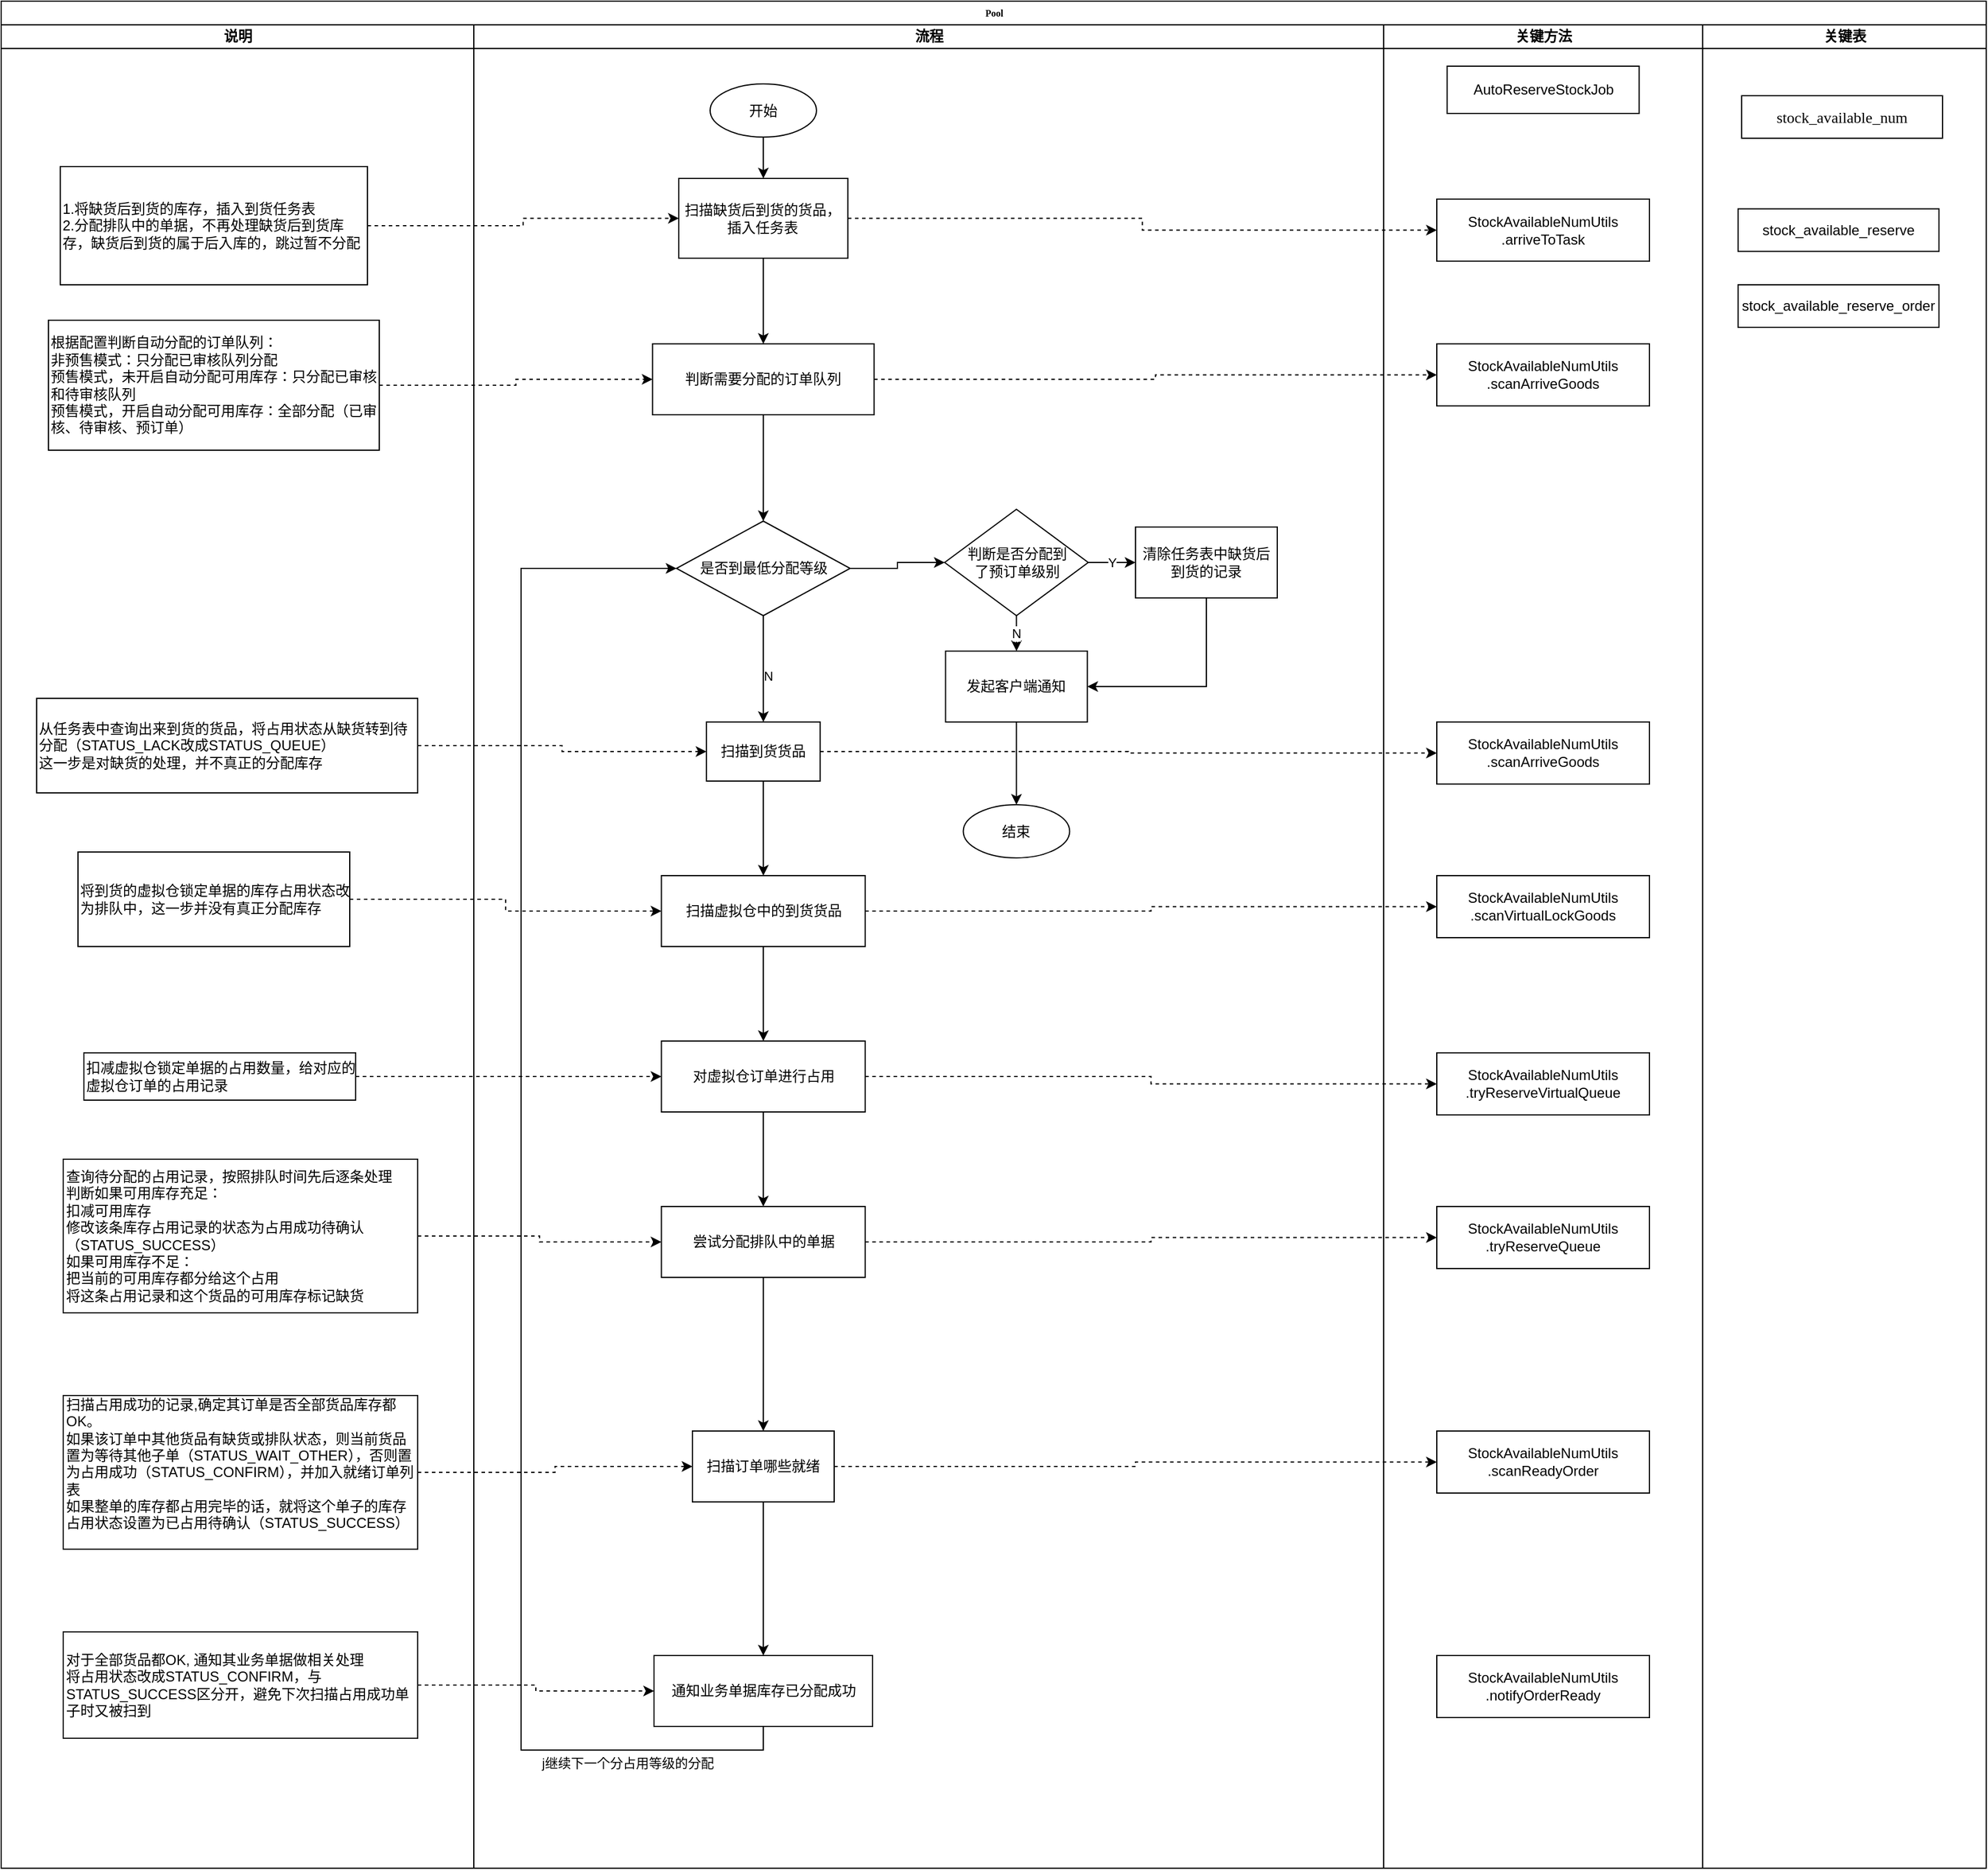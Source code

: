 <mxfile version="14.4.3" type="device"><diagram name="Page-1" id="74e2e168-ea6b-b213-b513-2b3c1d86103e"><mxGraphModel dx="3944" dy="1644" grid="1" gridSize="10" guides="1" tooltips="1" connect="1" arrows="1" fold="1" page="1" pageScale="1" pageWidth="1100" pageHeight="850" background="#ffffff" math="0" shadow="0"><root><mxCell id="0"/><mxCell id="1" parent="0"/><mxCell id="77e6c97f196da883-1" value="Pool" style="swimlane;html=1;childLayout=stackLayout;startSize=20;rounded=0;shadow=0;labelBackgroundColor=none;strokeWidth=1;fontFamily=Verdana;fontSize=8;align=center;" parent="1" vertex="1"><mxGeometry x="-70" y="50" width="1680" height="1580" as="geometry"/></mxCell><mxCell id="77e6c97f196da883-40" style="edgeStyle=orthogonalEdgeStyle;rounded=1;html=1;labelBackgroundColor=none;startArrow=none;startFill=0;startSize=5;endArrow=classicThin;endFill=1;endSize=5;jettySize=auto;orthogonalLoop=1;strokeWidth=1;fontFamily=Verdana;fontSize=8" parent="77e6c97f196da883-1" target="77e6c97f196da883-24" edge="1"><mxGeometry relative="1" as="geometry"><mxPoint x="770" y="690" as="sourcePoint"/></mxGeometry></mxCell><mxCell id="77e6c97f196da883-2" value="说明" style="swimlane;html=1;startSize=20;" parent="77e6c97f196da883-1" vertex="1"><mxGeometry y="20" width="400" height="1560" as="geometry"/></mxCell><mxCell id="TruuoOvA6_k1v4yn9Gjw-19" value="根据配置判断自动分配的订单队列：&lt;br&gt;&lt;div&gt;非预售模式：只分配已审核队列分配&lt;/div&gt;&lt;div&gt;预售模式，未开启自动分配可用库存：只分配已审核和待审核队列&lt;/div&gt;&lt;div&gt;预售模式，开启自动分配可用库存：全部分配（已审核、待审核、预订单）&lt;/div&gt;" style="whiteSpace=wrap;html=1;align=left;" vertex="1" parent="77e6c97f196da883-2"><mxGeometry x="40" y="250" width="280" height="110" as="geometry"/></mxCell><mxCell id="TruuoOvA6_k1v4yn9Gjw-20" value="&lt;div&gt;1.将缺货后到货的库存，插入到货任务表&lt;/div&gt;&lt;div&gt;2.分配排队中的单据，不再处理缺货后到货库存，缺货后到货的属于后入库的，跳过暂不分配&lt;/div&gt;" style="rounded=0;whiteSpace=wrap;html=1;align=left;" vertex="1" parent="77e6c97f196da883-2"><mxGeometry x="50" y="120" width="260" height="100" as="geometry"/></mxCell><mxCell id="TruuoOvA6_k1v4yn9Gjw-21" value="&lt;div&gt;从任务表中查询出来到货的货品，将占用状态从缺货转到待分配（STATUS_LACK改成STATUS_QUEUE）&lt;/div&gt;&lt;div&gt;这一步是对缺货的处理，并不真正的分配库存&lt;/div&gt;" style="whiteSpace=wrap;html=1;align=left;" vertex="1" parent="77e6c97f196da883-2"><mxGeometry x="30" y="570" width="322.5" height="80" as="geometry"/></mxCell><mxCell id="TruuoOvA6_k1v4yn9Gjw-22" value="&lt;div&gt;将到货的虚拟仓锁定单据的库存占用状态改为排队中，这一步并没有真正分配库存&lt;/div&gt;" style="whiteSpace=wrap;html=1;align=left;" vertex="1" parent="77e6c97f196da883-2"><mxGeometry x="65" y="700" width="230" height="80" as="geometry"/></mxCell><mxCell id="TruuoOvA6_k1v4yn9Gjw-32" value="&lt;div&gt;扣减虚拟仓锁定单据的占用数量，给对应的虚拟仓订单的占用记录&lt;/div&gt;" style="whiteSpace=wrap;html=1;align=left;" vertex="1" parent="77e6c97f196da883-2"><mxGeometry x="70" y="870" width="230" height="40" as="geometry"/></mxCell><mxCell id="TruuoOvA6_k1v4yn9Gjw-37" value="&lt;div&gt;查询待分配的占用记录，按照排队时间先后逐条处理&lt;/div&gt;&lt;div&gt;判断如果可用库存充足：&lt;/div&gt;&lt;div&gt;扣减可用库存&lt;/div&gt;&lt;div&gt;修改该条库存占用记录的状态为占用成功待确认（STATUS_SUCCESS）&lt;/div&gt;&lt;div&gt;如果可用库存不足：&lt;/div&gt;&lt;div&gt;把当前的可用库存都分给这个占用&lt;/div&gt;&lt;div&gt;将这条占用记录和这个货品的可用库存标记缺货&lt;/div&gt;" style="whiteSpace=wrap;html=1;align=left;" vertex="1" parent="77e6c97f196da883-2"><mxGeometry x="52.5" y="960" width="300" height="130" as="geometry"/></mxCell><mxCell id="TruuoOvA6_k1v4yn9Gjw-39" value="&lt;div&gt;扫描占用成功的记录,确定其订单是否全部货品库存都OK。&lt;/div&gt;&lt;div&gt;如果该订单中其他货品有缺货或排队状态，则当前货品置为等待其他子单（STATUS_WAIT_OTHER），否则置为占用成功（STATUS_CONFIRM），并加入就绪订单列表&lt;/div&gt;&lt;div&gt;如果整单的库存都占用完毕的话，就将这个单子的库存占用状态设置为已占用待确认（STATUS_SUCCESS）&lt;/div&gt;&lt;div&gt;&lt;br&gt;&lt;/div&gt;" style="whiteSpace=wrap;html=1;align=left;" vertex="1" parent="77e6c97f196da883-2"><mxGeometry x="52.5" y="1160" width="300" height="130" as="geometry"/></mxCell><mxCell id="TruuoOvA6_k1v4yn9Gjw-54" value="&lt;div&gt;&lt;div&gt;对于全部货品都OK, 通知其业务单据做相关处理&lt;/div&gt;&lt;div&gt;将占用状态改成STATUS_CONFIRM，与STATUS_SUCCESS区分开，避免下次扫描占用成功单子时又被扫到&lt;/div&gt;&lt;/div&gt;" style="whiteSpace=wrap;html=1;align=left;" vertex="1" parent="77e6c97f196da883-2"><mxGeometry x="52.5" y="1360" width="300" height="90" as="geometry"/></mxCell><mxCell id="77e6c97f196da883-3" value="流程" style="swimlane;html=1;startSize=20;align=center;" parent="77e6c97f196da883-1" vertex="1"><mxGeometry x="400" y="20" width="770" height="1560" as="geometry"/></mxCell><mxCell id="TruuoOvA6_k1v4yn9Gjw-1" value="开始" style="ellipse;whiteSpace=wrap;html=1;" vertex="1" parent="77e6c97f196da883-3"><mxGeometry x="200" y="50" width="90" height="45" as="geometry"/></mxCell><mxCell id="TruuoOvA6_k1v4yn9Gjw-3" value="扫描缺货后到货的货品，插入任务表" style="whiteSpace=wrap;html=1;align=center;" vertex="1" parent="77e6c97f196da883-3"><mxGeometry x="173.45" y="130" width="143.13" height="67.5" as="geometry"/></mxCell><mxCell id="TruuoOvA6_k1v4yn9Gjw-4" value="" style="edgeStyle=orthogonalEdgeStyle;rounded=0;orthogonalLoop=1;jettySize=auto;html=1;" edge="1" parent="77e6c97f196da883-3" source="TruuoOvA6_k1v4yn9Gjw-1" target="TruuoOvA6_k1v4yn9Gjw-3"><mxGeometry relative="1" as="geometry"/></mxCell><mxCell id="TruuoOvA6_k1v4yn9Gjw-9" value="判断需要分配的订单队列" style="whiteSpace=wrap;html=1;align=center;" vertex="1" parent="77e6c97f196da883-3"><mxGeometry x="151.26" y="270" width="187.5" height="60" as="geometry"/></mxCell><mxCell id="TruuoOvA6_k1v4yn9Gjw-10" value="" style="edgeStyle=orthogonalEdgeStyle;rounded=0;orthogonalLoop=1;jettySize=auto;html=1;" edge="1" parent="77e6c97f196da883-3" source="TruuoOvA6_k1v4yn9Gjw-3" target="TruuoOvA6_k1v4yn9Gjw-9"><mxGeometry relative="1" as="geometry"/></mxCell><mxCell id="TruuoOvA6_k1v4yn9Gjw-17" style="edgeStyle=orthogonalEdgeStyle;rounded=0;orthogonalLoop=1;jettySize=auto;html=1;exitX=0.5;exitY=1;exitDx=0;exitDy=0;" edge="1" parent="77e6c97f196da883-3" source="TruuoOvA6_k1v4yn9Gjw-12" target="TruuoOvA6_k1v4yn9Gjw-15"><mxGeometry relative="1" as="geometry"/></mxCell><mxCell id="TruuoOvA6_k1v4yn9Gjw-12" value="扫描到货货品" style="whiteSpace=wrap;html=1;align=center;" vertex="1" parent="77e6c97f196da883-3"><mxGeometry x="196.87" y="590" width="96.25" height="50" as="geometry"/></mxCell><mxCell id="TruuoOvA6_k1v4yn9Gjw-13" value="" style="edgeStyle=orthogonalEdgeStyle;rounded=0;orthogonalLoop=1;jettySize=auto;html=1;" edge="1" parent="77e6c97f196da883-3" source="TruuoOvA6_k1v4yn9Gjw-60" target="TruuoOvA6_k1v4yn9Gjw-12"><mxGeometry relative="1" as="geometry"/></mxCell><mxCell id="TruuoOvA6_k1v4yn9Gjw-62" value="N" style="edgeLabel;html=1;align=center;verticalAlign=middle;resizable=0;points=[];" vertex="1" connectable="0" parent="TruuoOvA6_k1v4yn9Gjw-13"><mxGeometry x="0.134" y="4" relative="1" as="geometry"><mxPoint as="offset"/></mxGeometry></mxCell><mxCell id="TruuoOvA6_k1v4yn9Gjw-26" style="edgeStyle=orthogonalEdgeStyle;rounded=0;orthogonalLoop=1;jettySize=auto;html=1;exitX=0.5;exitY=1;exitDx=0;exitDy=0;" edge="1" parent="77e6c97f196da883-3" source="TruuoOvA6_k1v4yn9Gjw-15" target="TruuoOvA6_k1v4yn9Gjw-25"><mxGeometry relative="1" as="geometry"/></mxCell><mxCell id="TruuoOvA6_k1v4yn9Gjw-15" value="扫描虚拟仓中的到货货品" style="whiteSpace=wrap;html=1;align=center;" vertex="1" parent="77e6c97f196da883-3"><mxGeometry x="158.75" y="720" width="172.5" height="60" as="geometry"/></mxCell><mxCell id="TruuoOvA6_k1v4yn9Gjw-36" style="edgeStyle=orthogonalEdgeStyle;rounded=0;orthogonalLoop=1;jettySize=auto;html=1;exitX=0.5;exitY=1;exitDx=0;exitDy=0;entryX=0.5;entryY=0;entryDx=0;entryDy=0;" edge="1" parent="77e6c97f196da883-3" source="TruuoOvA6_k1v4yn9Gjw-25" target="TruuoOvA6_k1v4yn9Gjw-34"><mxGeometry relative="1" as="geometry"/></mxCell><mxCell id="TruuoOvA6_k1v4yn9Gjw-25" value="对虚拟仓订单进行占用" style="whiteSpace=wrap;html=1;align=center;" vertex="1" parent="77e6c97f196da883-3"><mxGeometry x="158.75" y="860" width="172.5" height="60" as="geometry"/></mxCell><mxCell id="TruuoOvA6_k1v4yn9Gjw-34" value="&lt;div&gt;尝试分配排队中的单据&lt;/div&gt;" style="whiteSpace=wrap;html=1;align=center;" vertex="1" parent="77e6c97f196da883-3"><mxGeometry x="158.75" y="1000" width="172.5" height="60" as="geometry"/></mxCell><mxCell id="TruuoOvA6_k1v4yn9Gjw-40" value="扫描订单哪些就绪" style="whiteSpace=wrap;html=1;" vertex="1" parent="77e6c97f196da883-3"><mxGeometry x="185" y="1190" width="120" height="60" as="geometry"/></mxCell><mxCell id="TruuoOvA6_k1v4yn9Gjw-41" value="" style="edgeStyle=orthogonalEdgeStyle;rounded=0;orthogonalLoop=1;jettySize=auto;html=1;" edge="1" parent="77e6c97f196da883-3" source="TruuoOvA6_k1v4yn9Gjw-34" target="TruuoOvA6_k1v4yn9Gjw-40"><mxGeometry relative="1" as="geometry"/></mxCell><mxCell id="TruuoOvA6_k1v4yn9Gjw-57" style="edgeStyle=orthogonalEdgeStyle;rounded=0;orthogonalLoop=1;jettySize=auto;html=1;exitX=0.5;exitY=1;exitDx=0;exitDy=0;entryX=0;entryY=0.5;entryDx=0;entryDy=0;" edge="1" parent="77e6c97f196da883-3" source="TruuoOvA6_k1v4yn9Gjw-42" target="TruuoOvA6_k1v4yn9Gjw-60"><mxGeometry relative="1" as="geometry"><Array as="points"><mxPoint x="245" y="1460"/><mxPoint x="40" y="1460"/><mxPoint x="40" y="460"/></Array></mxGeometry></mxCell><mxCell id="TruuoOvA6_k1v4yn9Gjw-59" value="j继续下一个分占用等级的分配" style="edgeLabel;html=1;align=center;verticalAlign=middle;resizable=0;points=[];" vertex="1" connectable="0" parent="TruuoOvA6_k1v4yn9Gjw-57"><mxGeometry x="0.263" y="2" relative="1" as="geometry"><mxPoint x="92" y="642" as="offset"/></mxGeometry></mxCell><mxCell id="TruuoOvA6_k1v4yn9Gjw-42" value="&lt;div&gt;通知业务单据库存已分配成功&lt;/div&gt;" style="whiteSpace=wrap;html=1;" vertex="1" parent="77e6c97f196da883-3"><mxGeometry x="152.5" y="1380" width="185" height="60" as="geometry"/></mxCell><mxCell id="TruuoOvA6_k1v4yn9Gjw-43" value="" style="edgeStyle=orthogonalEdgeStyle;rounded=0;orthogonalLoop=1;jettySize=auto;html=1;" edge="1" parent="77e6c97f196da883-3" source="TruuoOvA6_k1v4yn9Gjw-40" target="TruuoOvA6_k1v4yn9Gjw-42"><mxGeometry relative="1" as="geometry"/></mxCell><mxCell id="TruuoOvA6_k1v4yn9Gjw-60" value="是否到最低分配等级" style="rhombus;whiteSpace=wrap;html=1;align=center;" vertex="1" parent="77e6c97f196da883-3"><mxGeometry x="171.5" y="420" width="147" height="80" as="geometry"/></mxCell><mxCell id="TruuoOvA6_k1v4yn9Gjw-61" value="" style="edgeStyle=orthogonalEdgeStyle;rounded=0;orthogonalLoop=1;jettySize=auto;html=1;" edge="1" parent="77e6c97f196da883-3" source="TruuoOvA6_k1v4yn9Gjw-9" target="TruuoOvA6_k1v4yn9Gjw-60"><mxGeometry relative="1" as="geometry"><mxPoint x="575.01" y="400" as="sourcePoint"/><mxPoint x="575.01" y="660" as="targetPoint"/></mxGeometry></mxCell><mxCell id="TruuoOvA6_k1v4yn9Gjw-71" style="edgeStyle=orthogonalEdgeStyle;rounded=0;orthogonalLoop=1;jettySize=auto;html=1;exitX=0.5;exitY=1;exitDx=0;exitDy=0;entryX=0.5;entryY=0;entryDx=0;entryDy=0;" edge="1" parent="77e6c97f196da883-3" source="TruuoOvA6_k1v4yn9Gjw-65" target="TruuoOvA6_k1v4yn9Gjw-70"><mxGeometry relative="1" as="geometry"/></mxCell><mxCell id="TruuoOvA6_k1v4yn9Gjw-65" value="发起客户端通知" style="whiteSpace=wrap;html=1;" vertex="1" parent="77e6c97f196da883-3"><mxGeometry x="399.25" y="530" width="120" height="60" as="geometry"/></mxCell><mxCell id="TruuoOvA6_k1v4yn9Gjw-69" style="edgeStyle=orthogonalEdgeStyle;rounded=0;orthogonalLoop=1;jettySize=auto;html=1;exitX=0.5;exitY=1;exitDx=0;exitDy=0;entryX=1;entryY=0.5;entryDx=0;entryDy=0;" edge="1" parent="77e6c97f196da883-3" source="TruuoOvA6_k1v4yn9Gjw-67" target="TruuoOvA6_k1v4yn9Gjw-65"><mxGeometry relative="1" as="geometry"/></mxCell><mxCell id="TruuoOvA6_k1v4yn9Gjw-67" value="清除任务表中缺货后到货的记录" style="whiteSpace=wrap;html=1;" vertex="1" parent="77e6c97f196da883-3"><mxGeometry x="560" y="425" width="120" height="60" as="geometry"/></mxCell><mxCell id="TruuoOvA6_k1v4yn9Gjw-70" value="结束" style="ellipse;whiteSpace=wrap;html=1;" vertex="1" parent="77e6c97f196da883-3"><mxGeometry x="414.25" y="660" width="90" height="45" as="geometry"/></mxCell><mxCell id="77e6c97f196da883-4" value="关键方法" style="swimlane;html=1;startSize=20;" parent="77e6c97f196da883-1" vertex="1"><mxGeometry x="1170" y="20" width="270" height="1560" as="geometry"/></mxCell><mxCell id="TruuoOvA6_k1v4yn9Gjw-2" value="AutoReserveStockJob" style="rounded=0;whiteSpace=wrap;html=1;" vertex="1" parent="77e6c97f196da883-4"><mxGeometry x="53.75" y="35" width="162.5" height="40" as="geometry"/></mxCell><mxCell id="TruuoOvA6_k1v4yn9Gjw-5" value="&lt;div&gt;StockAvailableNumUtils&lt;/div&gt;&lt;div&gt;.arriveToTask&lt;/div&gt;" style="whiteSpace=wrap;html=1;" vertex="1" parent="77e6c97f196da883-4"><mxGeometry x="45" y="147.5" width="180" height="52.5" as="geometry"/></mxCell><mxCell id="TruuoOvA6_k1v4yn9Gjw-16" value="&lt;div&gt;StockAvailableNumUtils&lt;/div&gt;&lt;div&gt;.scanArriveGoods&lt;/div&gt;" style="whiteSpace=wrap;html=1;" vertex="1" parent="77e6c97f196da883-4"><mxGeometry x="45" y="270" width="180" height="52.5" as="geometry"/></mxCell><mxCell id="TruuoOvA6_k1v4yn9Gjw-23" value="&lt;div&gt;StockAvailableNumUtils&lt;/div&gt;&lt;div&gt;.scanArriveGoods&lt;/div&gt;" style="whiteSpace=wrap;html=1;" vertex="1" parent="77e6c97f196da883-4"><mxGeometry x="45" y="590" width="180" height="52.5" as="geometry"/></mxCell><mxCell id="TruuoOvA6_k1v4yn9Gjw-24" value="&lt;div&gt;StockAvailableNumUtils&lt;/div&gt;&lt;div&gt;.scanVirtualLockGoods&lt;/div&gt;" style="whiteSpace=wrap;html=1;" vertex="1" parent="77e6c97f196da883-4"><mxGeometry x="45" y="720" width="180" height="52.5" as="geometry"/></mxCell><mxCell id="TruuoOvA6_k1v4yn9Gjw-33" value="&lt;div&gt;StockAvailableNumUtils&lt;/div&gt;&lt;div&gt;.tryReserveVirtualQueue&lt;/div&gt;" style="whiteSpace=wrap;html=1;" vertex="1" parent="77e6c97f196da883-4"><mxGeometry x="45" y="870" width="180" height="52.5" as="geometry"/></mxCell><mxCell id="TruuoOvA6_k1v4yn9Gjw-35" value="&lt;div&gt;StockAvailableNumUtils&lt;/div&gt;&lt;div&gt;.tryReserveQueue&lt;/div&gt;" style="whiteSpace=wrap;html=1;" vertex="1" parent="77e6c97f196da883-4"><mxGeometry x="45" y="1000" width="180" height="52.5" as="geometry"/></mxCell><mxCell id="TruuoOvA6_k1v4yn9Gjw-38" value="&lt;div&gt;StockAvailableNumUtils&lt;/div&gt;&lt;div&gt;.scanReadyOrder&lt;/div&gt;" style="whiteSpace=wrap;html=1;" vertex="1" parent="77e6c97f196da883-4"><mxGeometry x="45" y="1190" width="180" height="52.5" as="geometry"/></mxCell><mxCell id="TruuoOvA6_k1v4yn9Gjw-53" value="&lt;div&gt;StockAvailableNumUtils&lt;/div&gt;&lt;div&gt;.notifyOrderReady&lt;/div&gt;" style="whiteSpace=wrap;html=1;" vertex="1" parent="77e6c97f196da883-4"><mxGeometry x="45" y="1380" width="180" height="52.5" as="geometry"/></mxCell><mxCell id="77e6c97f196da883-5" value="关键表" style="swimlane;html=1;startSize=20;" parent="77e6c97f196da883-1" vertex="1"><mxGeometry x="1440" y="20" width="240" height="1560" as="geometry"/></mxCell><mxCell id="TruuoOvA6_k1v4yn9Gjw-7" value="stock_available_reserve" style="rounded=0;whiteSpace=wrap;html=1;" vertex="1" parent="77e6c97f196da883-5"><mxGeometry x="30" y="155.75" width="170" height="36" as="geometry"/></mxCell><mxCell id="TruuoOvA6_k1v4yn9Gjw-8" value="&lt;pre style=&quot;background-color: #ffffff ; color: #080808 ; font-family: &amp;#34;jetbrains mono&amp;#34; ; font-size: 9.8pt&quot;&gt;&lt;span style=&quot;color: #000000&quot;&gt;stock_available_num&lt;/span&gt;&lt;/pre&gt;" style="rounded=0;whiteSpace=wrap;html=1;" vertex="1" parent="77e6c97f196da883-5"><mxGeometry x="33" y="60" width="170" height="36" as="geometry"/></mxCell><mxCell id="TruuoOvA6_k1v4yn9Gjw-56" value="stock_available_reserve_order" style="rounded=0;whiteSpace=wrap;html=1;" vertex="1" parent="77e6c97f196da883-5"><mxGeometry x="30" y="220" width="170" height="36" as="geometry"/></mxCell><mxCell id="TruuoOvA6_k1v4yn9Gjw-72" style="edgeStyle=orthogonalEdgeStyle;rounded=0;orthogonalLoop=1;jettySize=auto;html=1;exitX=1;exitY=0.5;exitDx=0;exitDy=0;entryX=0;entryY=0.5;entryDx=0;entryDy=0;dashed=1;" edge="1" parent="77e6c97f196da883-1" source="TruuoOvA6_k1v4yn9Gjw-12" target="TruuoOvA6_k1v4yn9Gjw-23"><mxGeometry relative="1" as="geometry"/></mxCell><mxCell id="TruuoOvA6_k1v4yn9Gjw-73" style="edgeStyle=orthogonalEdgeStyle;rounded=0;orthogonalLoop=1;jettySize=auto;html=1;exitX=1;exitY=0.5;exitDx=0;exitDy=0;entryX=0;entryY=0.5;entryDx=0;entryDy=0;dashed=1;" edge="1" parent="77e6c97f196da883-1" source="TruuoOvA6_k1v4yn9Gjw-15" target="TruuoOvA6_k1v4yn9Gjw-24"><mxGeometry relative="1" as="geometry"/></mxCell><mxCell id="TruuoOvA6_k1v4yn9Gjw-74" style="edgeStyle=orthogonalEdgeStyle;rounded=0;orthogonalLoop=1;jettySize=auto;html=1;exitX=1;exitY=0.5;exitDx=0;exitDy=0;entryX=0;entryY=0.5;entryDx=0;entryDy=0;dashed=1;" edge="1" parent="77e6c97f196da883-1" source="TruuoOvA6_k1v4yn9Gjw-25" target="TruuoOvA6_k1v4yn9Gjw-33"><mxGeometry relative="1" as="geometry"/></mxCell><mxCell id="TruuoOvA6_k1v4yn9Gjw-75" style="edgeStyle=orthogonalEdgeStyle;rounded=0;orthogonalLoop=1;jettySize=auto;html=1;exitX=1;exitY=0.5;exitDx=0;exitDy=0;dashed=1;" edge="1" parent="77e6c97f196da883-1" source="TruuoOvA6_k1v4yn9Gjw-34" target="TruuoOvA6_k1v4yn9Gjw-35"><mxGeometry relative="1" as="geometry"/></mxCell><mxCell id="TruuoOvA6_k1v4yn9Gjw-76" style="edgeStyle=orthogonalEdgeStyle;rounded=0;orthogonalLoop=1;jettySize=auto;html=1;exitX=1;exitY=0.5;exitDx=0;exitDy=0;dashed=1;" edge="1" parent="77e6c97f196da883-1" source="TruuoOvA6_k1v4yn9Gjw-40" target="TruuoOvA6_k1v4yn9Gjw-38"><mxGeometry relative="1" as="geometry"/></mxCell><mxCell id="TruuoOvA6_k1v4yn9Gjw-77" style="edgeStyle=orthogonalEdgeStyle;rounded=0;orthogonalLoop=1;jettySize=auto;html=1;exitX=1;exitY=0.5;exitDx=0;exitDy=0;entryX=0;entryY=0.5;entryDx=0;entryDy=0;dashed=1;" edge="1" parent="77e6c97f196da883-1" source="TruuoOvA6_k1v4yn9Gjw-9" target="TruuoOvA6_k1v4yn9Gjw-16"><mxGeometry relative="1" as="geometry"/></mxCell><mxCell id="TruuoOvA6_k1v4yn9Gjw-78" style="edgeStyle=orthogonalEdgeStyle;rounded=0;orthogonalLoop=1;jettySize=auto;html=1;exitX=1;exitY=0.5;exitDx=0;exitDy=0;entryX=0;entryY=0.5;entryDx=0;entryDy=0;dashed=1;" edge="1" parent="77e6c97f196da883-1" source="TruuoOvA6_k1v4yn9Gjw-3" target="TruuoOvA6_k1v4yn9Gjw-5"><mxGeometry relative="1" as="geometry"/></mxCell><mxCell id="TruuoOvA6_k1v4yn9Gjw-79" style="edgeStyle=orthogonalEdgeStyle;rounded=0;orthogonalLoop=1;jettySize=auto;html=1;exitX=1;exitY=0.5;exitDx=0;exitDy=0;dashed=1;" edge="1" parent="77e6c97f196da883-1" source="TruuoOvA6_k1v4yn9Gjw-20" target="TruuoOvA6_k1v4yn9Gjw-3"><mxGeometry relative="1" as="geometry"/></mxCell><mxCell id="TruuoOvA6_k1v4yn9Gjw-80" style="edgeStyle=orthogonalEdgeStyle;rounded=0;orthogonalLoop=1;jettySize=auto;html=1;exitX=1;exitY=0.5;exitDx=0;exitDy=0;dashed=1;" edge="1" parent="77e6c97f196da883-1" source="TruuoOvA6_k1v4yn9Gjw-19" target="TruuoOvA6_k1v4yn9Gjw-9"><mxGeometry relative="1" as="geometry"/></mxCell><mxCell id="TruuoOvA6_k1v4yn9Gjw-81" style="edgeStyle=orthogonalEdgeStyle;rounded=0;orthogonalLoop=1;jettySize=auto;html=1;exitX=1;exitY=0.5;exitDx=0;exitDy=0;dashed=1;" edge="1" parent="77e6c97f196da883-1" source="TruuoOvA6_k1v4yn9Gjw-21" target="TruuoOvA6_k1v4yn9Gjw-12"><mxGeometry relative="1" as="geometry"/></mxCell><mxCell id="TruuoOvA6_k1v4yn9Gjw-82" style="edgeStyle=orthogonalEdgeStyle;rounded=0;orthogonalLoop=1;jettySize=auto;html=1;exitX=1;exitY=0.5;exitDx=0;exitDy=0;dashed=1;" edge="1" parent="77e6c97f196da883-1" source="TruuoOvA6_k1v4yn9Gjw-22" target="TruuoOvA6_k1v4yn9Gjw-15"><mxGeometry relative="1" as="geometry"/></mxCell><mxCell id="TruuoOvA6_k1v4yn9Gjw-83" style="edgeStyle=orthogonalEdgeStyle;rounded=0;orthogonalLoop=1;jettySize=auto;html=1;exitX=1;exitY=0.5;exitDx=0;exitDy=0;entryX=0;entryY=0.5;entryDx=0;entryDy=0;dashed=1;" edge="1" parent="77e6c97f196da883-1" source="TruuoOvA6_k1v4yn9Gjw-32" target="TruuoOvA6_k1v4yn9Gjw-25"><mxGeometry relative="1" as="geometry"/></mxCell><mxCell id="TruuoOvA6_k1v4yn9Gjw-84" style="edgeStyle=orthogonalEdgeStyle;rounded=0;orthogonalLoop=1;jettySize=auto;html=1;exitX=1;exitY=0.5;exitDx=0;exitDy=0;dashed=1;" edge="1" parent="77e6c97f196da883-1" source="TruuoOvA6_k1v4yn9Gjw-37" target="TruuoOvA6_k1v4yn9Gjw-34"><mxGeometry relative="1" as="geometry"/></mxCell><mxCell id="TruuoOvA6_k1v4yn9Gjw-85" style="edgeStyle=orthogonalEdgeStyle;rounded=0;orthogonalLoop=1;jettySize=auto;html=1;exitX=1;exitY=0.5;exitDx=0;exitDy=0;dashed=1;" edge="1" parent="77e6c97f196da883-1" source="TruuoOvA6_k1v4yn9Gjw-39" target="TruuoOvA6_k1v4yn9Gjw-40"><mxGeometry relative="1" as="geometry"/></mxCell><mxCell id="TruuoOvA6_k1v4yn9Gjw-86" style="edgeStyle=orthogonalEdgeStyle;rounded=0;orthogonalLoop=1;jettySize=auto;html=1;exitX=1;exitY=0.5;exitDx=0;exitDy=0;entryX=0;entryY=0.5;entryDx=0;entryDy=0;dashed=1;" edge="1" parent="77e6c97f196da883-1" source="TruuoOvA6_k1v4yn9Gjw-54" target="TruuoOvA6_k1v4yn9Gjw-42"><mxGeometry relative="1" as="geometry"/></mxCell><mxCell id="TruuoOvA6_k1v4yn9Gjw-66" value="N" style="edgeStyle=orthogonalEdgeStyle;rounded=0;orthogonalLoop=1;jettySize=auto;html=1;" edge="1" parent="1" source="TruuoOvA6_k1v4yn9Gjw-63" target="TruuoOvA6_k1v4yn9Gjw-65"><mxGeometry relative="1" as="geometry"/></mxCell><mxCell id="TruuoOvA6_k1v4yn9Gjw-68" value="Y" style="edgeStyle=orthogonalEdgeStyle;rounded=0;orthogonalLoop=1;jettySize=auto;html=1;" edge="1" parent="1" source="TruuoOvA6_k1v4yn9Gjw-63" target="TruuoOvA6_k1v4yn9Gjw-67"><mxGeometry relative="1" as="geometry"/></mxCell><mxCell id="TruuoOvA6_k1v4yn9Gjw-63" value="判断是否分配到了预订单级别" style="rhombus;whiteSpace=wrap;html=1;align=center;spacingLeft=16;spacingRight=16;" vertex="1" parent="1"><mxGeometry x="728.5" y="480" width="121.5" height="90" as="geometry"/></mxCell><mxCell id="TruuoOvA6_k1v4yn9Gjw-64" value="" style="edgeStyle=orthogonalEdgeStyle;rounded=0;orthogonalLoop=1;jettySize=auto;html=1;" edge="1" parent="1" source="TruuoOvA6_k1v4yn9Gjw-60" target="TruuoOvA6_k1v4yn9Gjw-63"><mxGeometry relative="1" as="geometry"/></mxCell></root></mxGraphModel></diagram></mxfile>